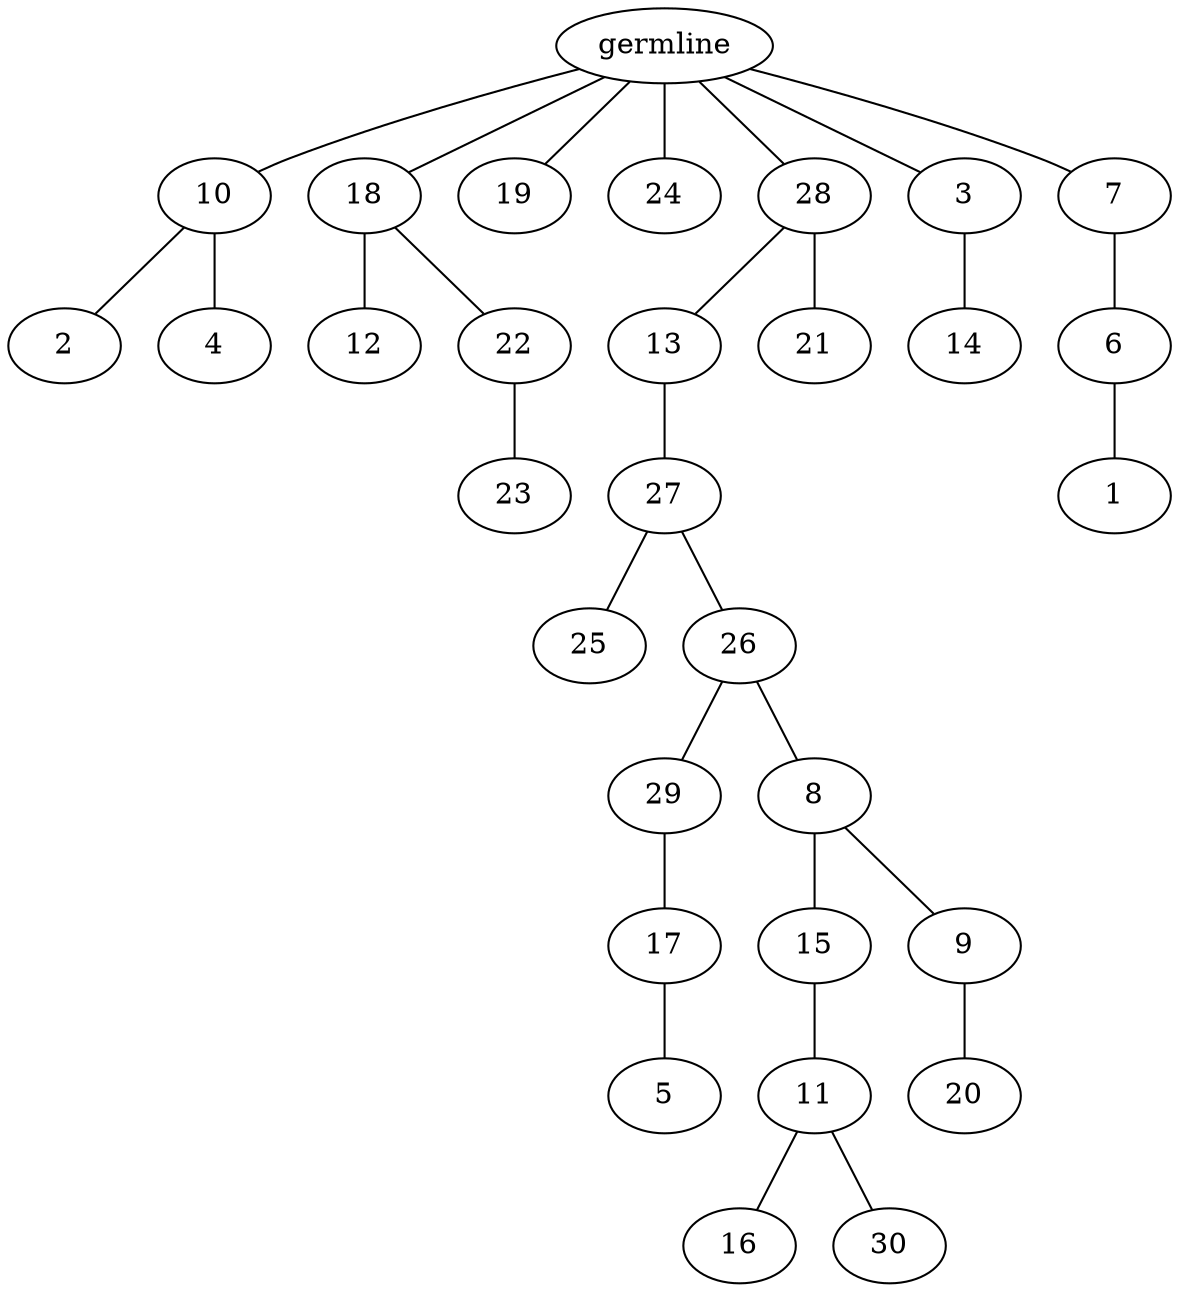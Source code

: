 graph tree {
    "140019084626816" [label="germline"];
    "140019084460576" [label="10"];
    "140019084461824" [label="2"];
    "140019084460480" [label="4"];
    "140019084462592" [label="18"];
    "140019084462160" [label="12"];
    "140019084462448" [label="22"];
    "140019084462256" [label="23"];
    "140019084463168" [label="19"];
    "140019084463024" [label="24"];
    "140019084462208" [label="28"];
    "140019084462400" [label="13"];
    "140019084463216" [label="27"];
    "140019084463792" [label="25"];
    "140019084463840" [label="26"];
    "140019084447856" [label="29"];
    "140019084448144" [label="17"];
    "140019084448480" [label="5"];
    "140019084448720" [label="8"];
    "140019084447904" [label="15"];
    "140019084448864" [label="11"];
    "140019084449152" [label="16"];
    "140019084449056" [label="30"];
    "140019084449440" [label="9"];
    "140019084460960" [label="20"];
    "140019084464032" [label="21"];
    "140019084461104" [label="3"];
    "140019084464080" [label="14"];
    "140019084463312" [label="7"];
    "140019084449008" [label="6"];
    "140019084449344" [label="1"];
    "140019084626816" -- "140019084460576";
    "140019084626816" -- "140019084462592";
    "140019084626816" -- "140019084463168";
    "140019084626816" -- "140019084463024";
    "140019084626816" -- "140019084462208";
    "140019084626816" -- "140019084461104";
    "140019084626816" -- "140019084463312";
    "140019084460576" -- "140019084461824";
    "140019084460576" -- "140019084460480";
    "140019084462592" -- "140019084462160";
    "140019084462592" -- "140019084462448";
    "140019084462448" -- "140019084462256";
    "140019084462208" -- "140019084462400";
    "140019084462208" -- "140019084464032";
    "140019084462400" -- "140019084463216";
    "140019084463216" -- "140019084463792";
    "140019084463216" -- "140019084463840";
    "140019084463840" -- "140019084447856";
    "140019084463840" -- "140019084448720";
    "140019084447856" -- "140019084448144";
    "140019084448144" -- "140019084448480";
    "140019084448720" -- "140019084447904";
    "140019084448720" -- "140019084449440";
    "140019084447904" -- "140019084448864";
    "140019084448864" -- "140019084449152";
    "140019084448864" -- "140019084449056";
    "140019084449440" -- "140019084460960";
    "140019084461104" -- "140019084464080";
    "140019084463312" -- "140019084449008";
    "140019084449008" -- "140019084449344";
}
